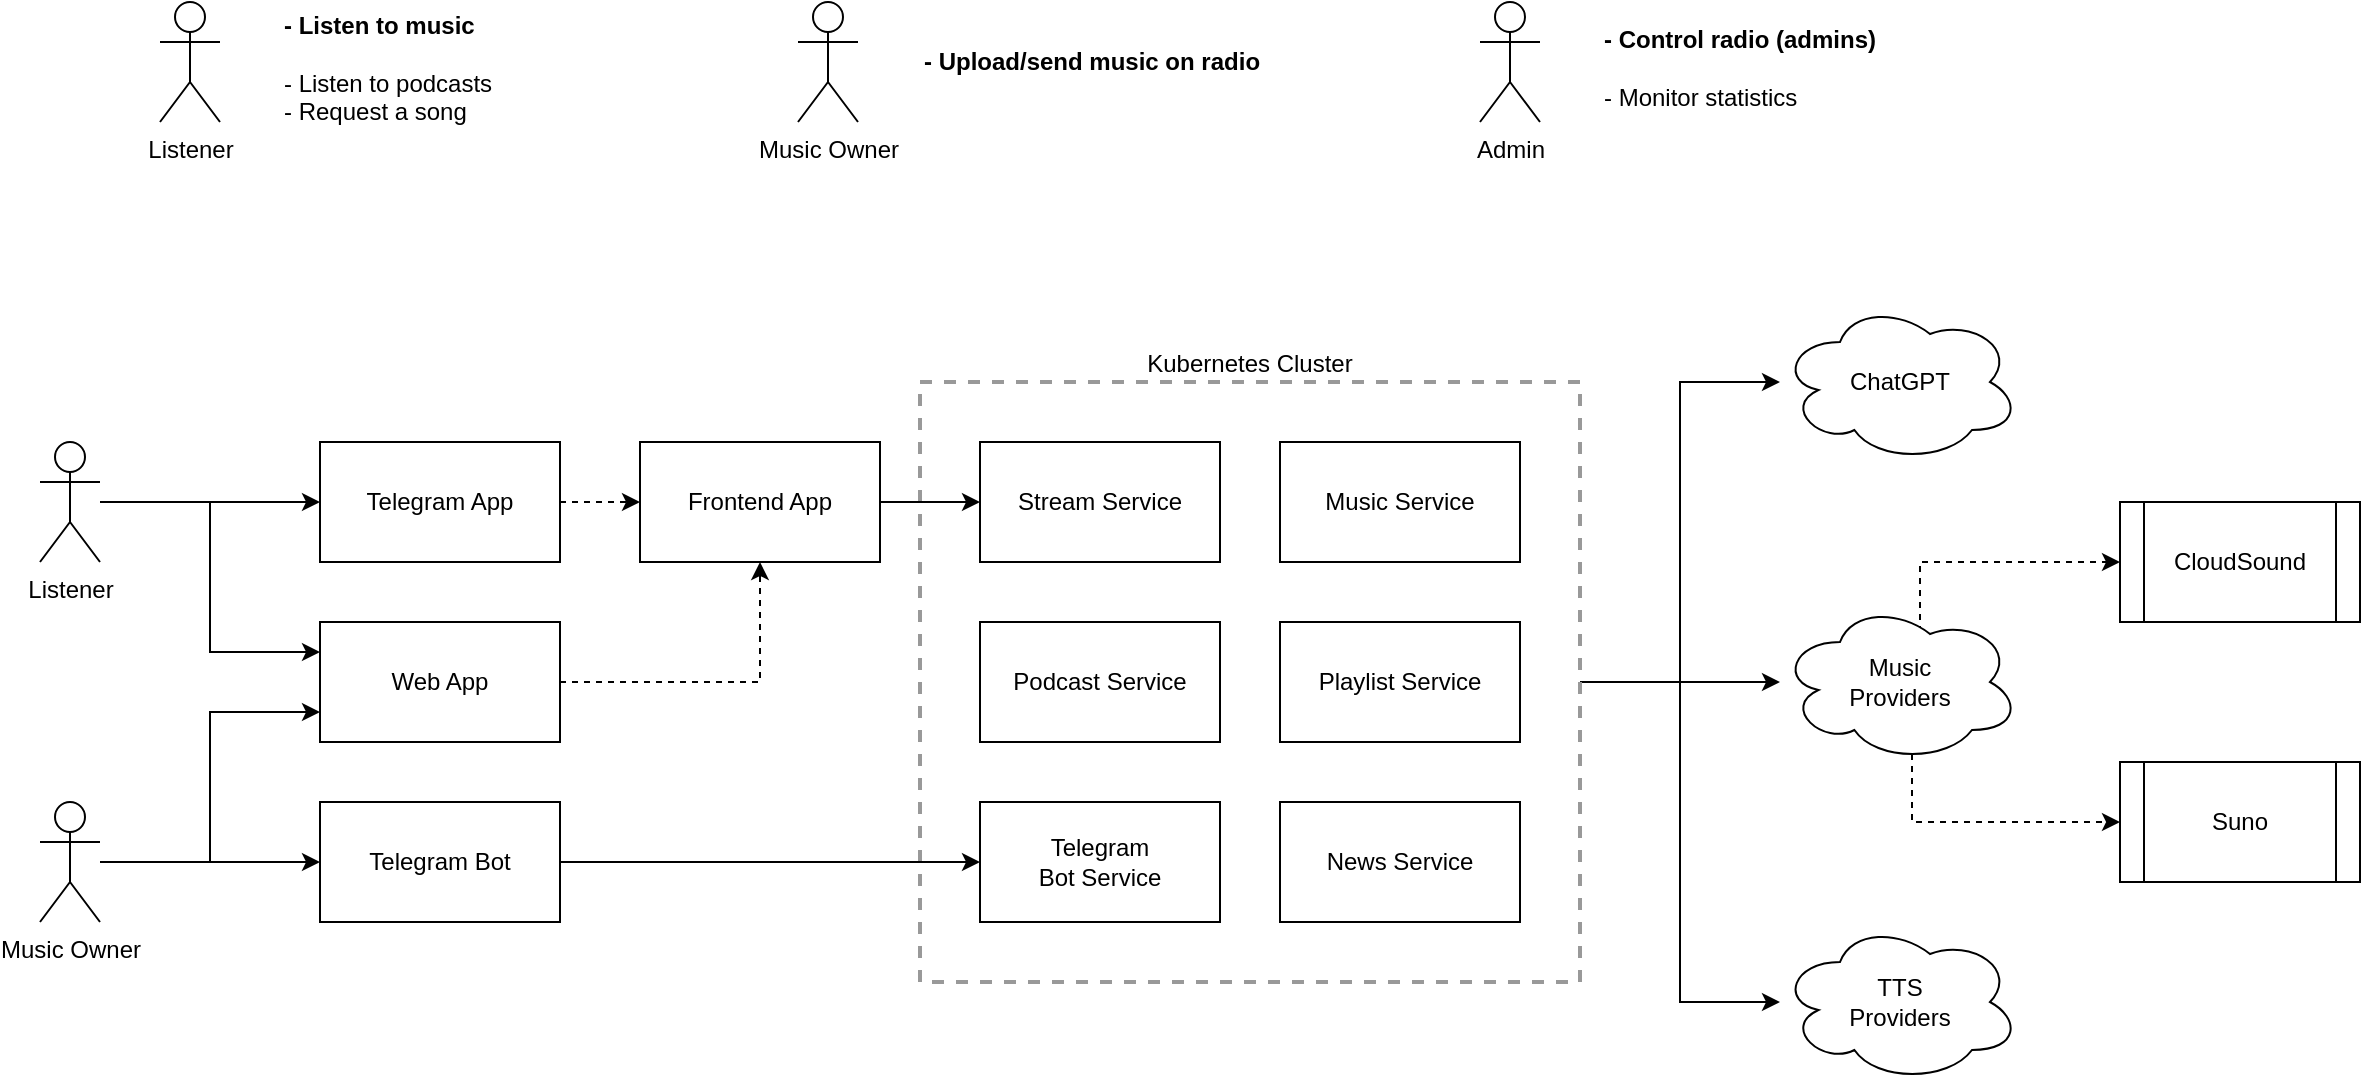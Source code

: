 <mxfile version="26.0.16">
  <diagram name="Container View" id="vtxnK-heEkZibKyaEgm-">
    <mxGraphModel dx="1434" dy="819" grid="1" gridSize="10" guides="1" tooltips="1" connect="1" arrows="1" fold="1" page="1" pageScale="1" pageWidth="827" pageHeight="1169" math="0" shadow="0">
      <root>
        <mxCell id="0" />
        <mxCell id="1" parent="0" />
        <mxCell id="YaNhLwsbdKi2lCV9zhRY-29" style="edgeStyle=orthogonalEdgeStyle;rounded=0;orthogonalLoop=1;jettySize=auto;html=1;" edge="1" parent="1" source="YaNhLwsbdKi2lCV9zhRY-24" target="YaNhLwsbdKi2lCV9zhRY-22">
          <mxGeometry relative="1" as="geometry" />
        </mxCell>
        <mxCell id="YaNhLwsbdKi2lCV9zhRY-31" style="edgeStyle=orthogonalEdgeStyle;rounded=0;orthogonalLoop=1;jettySize=auto;html=1;" edge="1" parent="1" source="YaNhLwsbdKi2lCV9zhRY-24" target="YaNhLwsbdKi2lCV9zhRY-30">
          <mxGeometry relative="1" as="geometry" />
        </mxCell>
        <mxCell id="YaNhLwsbdKi2lCV9zhRY-43" style="edgeStyle=orthogonalEdgeStyle;rounded=0;orthogonalLoop=1;jettySize=auto;html=1;" edge="1" parent="1" source="YaNhLwsbdKi2lCV9zhRY-24" target="YaNhLwsbdKi2lCV9zhRY-42">
          <mxGeometry relative="1" as="geometry" />
        </mxCell>
        <mxCell id="YaNhLwsbdKi2lCV9zhRY-24" value="Kubernetes Cluster" style="whiteSpace=wrap;html=1;dashed=1;strokeWidth=2;strokeColor=#999999;labelPosition=center;verticalLabelPosition=top;align=center;verticalAlign=bottom;" vertex="1" parent="1">
          <mxGeometry x="460" y="230" width="330" height="300" as="geometry" />
        </mxCell>
        <mxCell id="YaNhLwsbdKi2lCV9zhRY-1" value="Stream Service" style="rounded=0;whiteSpace=wrap;html=1;" vertex="1" parent="1">
          <mxGeometry x="490" y="260" width="120" height="60" as="geometry" />
        </mxCell>
        <mxCell id="YaNhLwsbdKi2lCV9zhRY-13" style="edgeStyle=orthogonalEdgeStyle;rounded=0;orthogonalLoop=1;jettySize=auto;html=1;entryX=0;entryY=0.5;entryDx=0;entryDy=0;" edge="1" parent="1" source="YaNhLwsbdKi2lCV9zhRY-5" target="YaNhLwsbdKi2lCV9zhRY-8">
          <mxGeometry relative="1" as="geometry" />
        </mxCell>
        <mxCell id="YaNhLwsbdKi2lCV9zhRY-14" style="edgeStyle=orthogonalEdgeStyle;rounded=0;orthogonalLoop=1;jettySize=auto;html=1;entryX=0;entryY=0.25;entryDx=0;entryDy=0;" edge="1" parent="1" source="YaNhLwsbdKi2lCV9zhRY-5" target="YaNhLwsbdKi2lCV9zhRY-10">
          <mxGeometry relative="1" as="geometry" />
        </mxCell>
        <mxCell id="YaNhLwsbdKi2lCV9zhRY-5" value="Listener" style="shape=umlActor;verticalLabelPosition=bottom;verticalAlign=top;html=1;outlineConnect=0;" vertex="1" parent="1">
          <mxGeometry x="20" y="260" width="30" height="60" as="geometry" />
        </mxCell>
        <mxCell id="YaNhLwsbdKi2lCV9zhRY-9" style="edgeStyle=orthogonalEdgeStyle;rounded=0;orthogonalLoop=1;jettySize=auto;html=1;" edge="1" parent="1" source="YaNhLwsbdKi2lCV9zhRY-7" target="YaNhLwsbdKi2lCV9zhRY-1">
          <mxGeometry relative="1" as="geometry" />
        </mxCell>
        <mxCell id="YaNhLwsbdKi2lCV9zhRY-7" value="Frontend App" style="rounded=0;whiteSpace=wrap;html=1;" vertex="1" parent="1">
          <mxGeometry x="320" y="260" width="120" height="60" as="geometry" />
        </mxCell>
        <mxCell id="YaNhLwsbdKi2lCV9zhRY-12" style="edgeStyle=orthogonalEdgeStyle;rounded=0;orthogonalLoop=1;jettySize=auto;html=1;dashed=1;exitX=1;exitY=0.5;exitDx=0;exitDy=0;" edge="1" parent="1" source="YaNhLwsbdKi2lCV9zhRY-8" target="YaNhLwsbdKi2lCV9zhRY-7">
          <mxGeometry relative="1" as="geometry" />
        </mxCell>
        <mxCell id="YaNhLwsbdKi2lCV9zhRY-8" value="Telegram App" style="rounded=0;whiteSpace=wrap;html=1;" vertex="1" parent="1">
          <mxGeometry x="160" y="260" width="120" height="60" as="geometry" />
        </mxCell>
        <mxCell id="YaNhLwsbdKi2lCV9zhRY-11" style="edgeStyle=orthogonalEdgeStyle;rounded=0;orthogonalLoop=1;jettySize=auto;html=1;entryX=0.5;entryY=1;entryDx=0;entryDy=0;dashed=1;" edge="1" parent="1" source="YaNhLwsbdKi2lCV9zhRY-10" target="YaNhLwsbdKi2lCV9zhRY-7">
          <mxGeometry relative="1" as="geometry" />
        </mxCell>
        <mxCell id="YaNhLwsbdKi2lCV9zhRY-10" value="Web App" style="rounded=0;whiteSpace=wrap;html=1;" vertex="1" parent="1">
          <mxGeometry x="160" y="350" width="120" height="60" as="geometry" />
        </mxCell>
        <mxCell id="YaNhLwsbdKi2lCV9zhRY-15" value="Podcast Service" style="rounded=0;whiteSpace=wrap;html=1;" vertex="1" parent="1">
          <mxGeometry x="490" y="350" width="120" height="60" as="geometry" />
        </mxCell>
        <mxCell id="YaNhLwsbdKi2lCV9zhRY-16" value="Telegram&lt;br&gt;Bot Service" style="rounded=0;whiteSpace=wrap;html=1;" vertex="1" parent="1">
          <mxGeometry x="490" y="440" width="120" height="60" as="geometry" />
        </mxCell>
        <mxCell id="YaNhLwsbdKi2lCV9zhRY-27" style="edgeStyle=orthogonalEdgeStyle;rounded=0;orthogonalLoop=1;jettySize=auto;html=1;" edge="1" parent="1" source="YaNhLwsbdKi2lCV9zhRY-17" target="YaNhLwsbdKi2lCV9zhRY-18">
          <mxGeometry relative="1" as="geometry" />
        </mxCell>
        <mxCell id="YaNhLwsbdKi2lCV9zhRY-28" style="edgeStyle=orthogonalEdgeStyle;rounded=0;orthogonalLoop=1;jettySize=auto;html=1;entryX=0;entryY=0.75;entryDx=0;entryDy=0;" edge="1" parent="1" source="YaNhLwsbdKi2lCV9zhRY-17" target="YaNhLwsbdKi2lCV9zhRY-10">
          <mxGeometry relative="1" as="geometry" />
        </mxCell>
        <mxCell id="YaNhLwsbdKi2lCV9zhRY-17" value="Music Owner" style="shape=umlActor;verticalLabelPosition=bottom;verticalAlign=top;html=1;outlineConnect=0;" vertex="1" parent="1">
          <mxGeometry x="20" y="440" width="30" height="60" as="geometry" />
        </mxCell>
        <mxCell id="YaNhLwsbdKi2lCV9zhRY-21" style="edgeStyle=orthogonalEdgeStyle;rounded=0;orthogonalLoop=1;jettySize=auto;html=1;" edge="1" parent="1" source="YaNhLwsbdKi2lCV9zhRY-18" target="YaNhLwsbdKi2lCV9zhRY-16">
          <mxGeometry relative="1" as="geometry" />
        </mxCell>
        <mxCell id="YaNhLwsbdKi2lCV9zhRY-18" value="Telegram Bot" style="rounded=0;whiteSpace=wrap;html=1;" vertex="1" parent="1">
          <mxGeometry x="160" y="440" width="120" height="60" as="geometry" />
        </mxCell>
        <mxCell id="YaNhLwsbdKi2lCV9zhRY-22" value="ChatGPT" style="ellipse;shape=cloud;whiteSpace=wrap;html=1;" vertex="1" parent="1">
          <mxGeometry x="890" y="190" width="120" height="80" as="geometry" />
        </mxCell>
        <mxCell id="YaNhLwsbdKi2lCV9zhRY-23" value="Playlist Service" style="rounded=0;whiteSpace=wrap;html=1;" vertex="1" parent="1">
          <mxGeometry x="640" y="350" width="120" height="60" as="geometry" />
        </mxCell>
        <mxCell id="YaNhLwsbdKi2lCV9zhRY-25" value="Music Service" style="rounded=0;whiteSpace=wrap;html=1;" vertex="1" parent="1">
          <mxGeometry x="640" y="260" width="120" height="60" as="geometry" />
        </mxCell>
        <mxCell id="YaNhLwsbdKi2lCV9zhRY-26" value="News Service" style="rounded=0;whiteSpace=wrap;html=1;" vertex="1" parent="1">
          <mxGeometry x="640" y="440" width="120" height="60" as="geometry" />
        </mxCell>
        <mxCell id="YaNhLwsbdKi2lCV9zhRY-30" value="TTS&lt;br&gt;Providers" style="ellipse;shape=cloud;whiteSpace=wrap;html=1;" vertex="1" parent="1">
          <mxGeometry x="890" y="500" width="120" height="80" as="geometry" />
        </mxCell>
        <mxCell id="YaNhLwsbdKi2lCV9zhRY-32" value="&lt;b&gt;- Listen to music&lt;/b&gt;&lt;div&gt;&lt;br&gt;&lt;/div&gt;&lt;div&gt;- Listen to podcasts&lt;br&gt;&lt;div&gt;- Request a song&lt;/div&gt;&lt;/div&gt;" style="text;html=1;align=left;verticalAlign=middle;whiteSpace=wrap;rounded=0;" vertex="1" parent="1">
          <mxGeometry x="140" y="40" width="210" height="65" as="geometry" />
        </mxCell>
        <mxCell id="YaNhLwsbdKi2lCV9zhRY-34" value="Listener" style="shape=umlActor;verticalLabelPosition=bottom;verticalAlign=top;html=1;outlineConnect=0;" vertex="1" parent="1">
          <mxGeometry x="80" y="40" width="30" height="60" as="geometry" />
        </mxCell>
        <mxCell id="YaNhLwsbdKi2lCV9zhRY-35" value="Music Owner" style="shape=umlActor;verticalLabelPosition=bottom;verticalAlign=top;html=1;outlineConnect=0;" vertex="1" parent="1">
          <mxGeometry x="399" y="40" width="30" height="60" as="geometry" />
        </mxCell>
        <mxCell id="YaNhLwsbdKi2lCV9zhRY-36" value="Admin" style="shape=umlActor;verticalLabelPosition=bottom;verticalAlign=top;html=1;outlineConnect=0;" vertex="1" parent="1">
          <mxGeometry x="740" y="40" width="30" height="60" as="geometry" />
        </mxCell>
        <mxCell id="YaNhLwsbdKi2lCV9zhRY-37" value="&lt;b&gt;- Upload/send music on radio&lt;/b&gt;" style="text;html=1;align=left;verticalAlign=middle;whiteSpace=wrap;rounded=0;" vertex="1" parent="1">
          <mxGeometry x="460" y="55" width="210" height="30" as="geometry" />
        </mxCell>
        <mxCell id="YaNhLwsbdKi2lCV9zhRY-38" value="&lt;div&gt;&lt;b&gt;- Control radio (admins)&lt;/b&gt;&lt;/div&gt;&lt;div&gt;&lt;br&gt;&lt;/div&gt;&lt;div&gt;- Monitor statistics&lt;/div&gt;" style="text;html=1;align=left;verticalAlign=middle;whiteSpace=wrap;rounded=0;" vertex="1" parent="1">
          <mxGeometry x="800" y="45" width="210" height="55" as="geometry" />
        </mxCell>
        <mxCell id="YaNhLwsbdKi2lCV9zhRY-40" value="CloudSound" style="shape=process;whiteSpace=wrap;html=1;backgroundOutline=1;" vertex="1" parent="1">
          <mxGeometry x="1060" y="290" width="120" height="60" as="geometry" />
        </mxCell>
        <mxCell id="YaNhLwsbdKi2lCV9zhRY-44" style="edgeStyle=orthogonalEdgeStyle;rounded=0;orthogonalLoop=1;jettySize=auto;html=1;exitX=0.625;exitY=0.2;exitDx=0;exitDy=0;exitPerimeter=0;dashed=1;" edge="1" parent="1" source="YaNhLwsbdKi2lCV9zhRY-42" target="YaNhLwsbdKi2lCV9zhRY-40">
          <mxGeometry relative="1" as="geometry">
            <Array as="points">
              <mxPoint x="960" y="356" />
              <mxPoint x="960" y="320" />
            </Array>
          </mxGeometry>
        </mxCell>
        <mxCell id="YaNhLwsbdKi2lCV9zhRY-46" style="edgeStyle=orthogonalEdgeStyle;rounded=0;orthogonalLoop=1;jettySize=auto;html=1;exitX=0.55;exitY=0.95;exitDx=0;exitDy=0;exitPerimeter=0;dashed=1;" edge="1" parent="1" source="YaNhLwsbdKi2lCV9zhRY-42" target="YaNhLwsbdKi2lCV9zhRY-45">
          <mxGeometry relative="1" as="geometry">
            <Array as="points">
              <mxPoint x="956" y="450" />
            </Array>
          </mxGeometry>
        </mxCell>
        <mxCell id="YaNhLwsbdKi2lCV9zhRY-42" value="Music&lt;br&gt;Providers" style="ellipse;shape=cloud;whiteSpace=wrap;html=1;" vertex="1" parent="1">
          <mxGeometry x="890" y="340" width="120" height="80" as="geometry" />
        </mxCell>
        <mxCell id="YaNhLwsbdKi2lCV9zhRY-45" value="Suno" style="shape=process;whiteSpace=wrap;html=1;backgroundOutline=1;" vertex="1" parent="1">
          <mxGeometry x="1060" y="420" width="120" height="60" as="geometry" />
        </mxCell>
      </root>
    </mxGraphModel>
  </diagram>
</mxfile>

